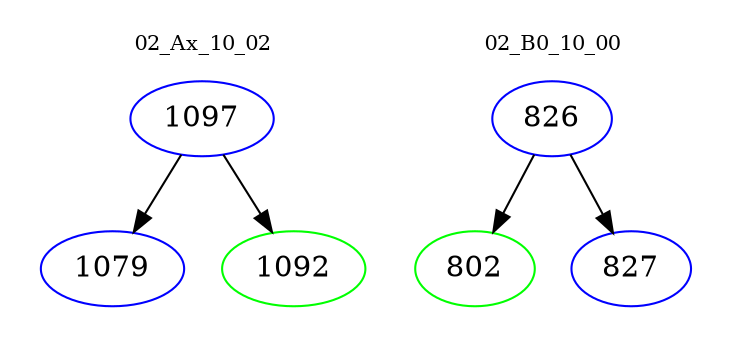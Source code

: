 digraph{
subgraph cluster_0 {
color = white
label = "02_Ax_10_02";
fontsize=10;
T0_1097 [label="1097", color="blue"]
T0_1097 -> T0_1079 [color="black"]
T0_1079 [label="1079", color="blue"]
T0_1097 -> T0_1092 [color="black"]
T0_1092 [label="1092", color="green"]
}
subgraph cluster_1 {
color = white
label = "02_B0_10_00";
fontsize=10;
T1_826 [label="826", color="blue"]
T1_826 -> T1_802 [color="black"]
T1_802 [label="802", color="green"]
T1_826 -> T1_827 [color="black"]
T1_827 [label="827", color="blue"]
}
}

